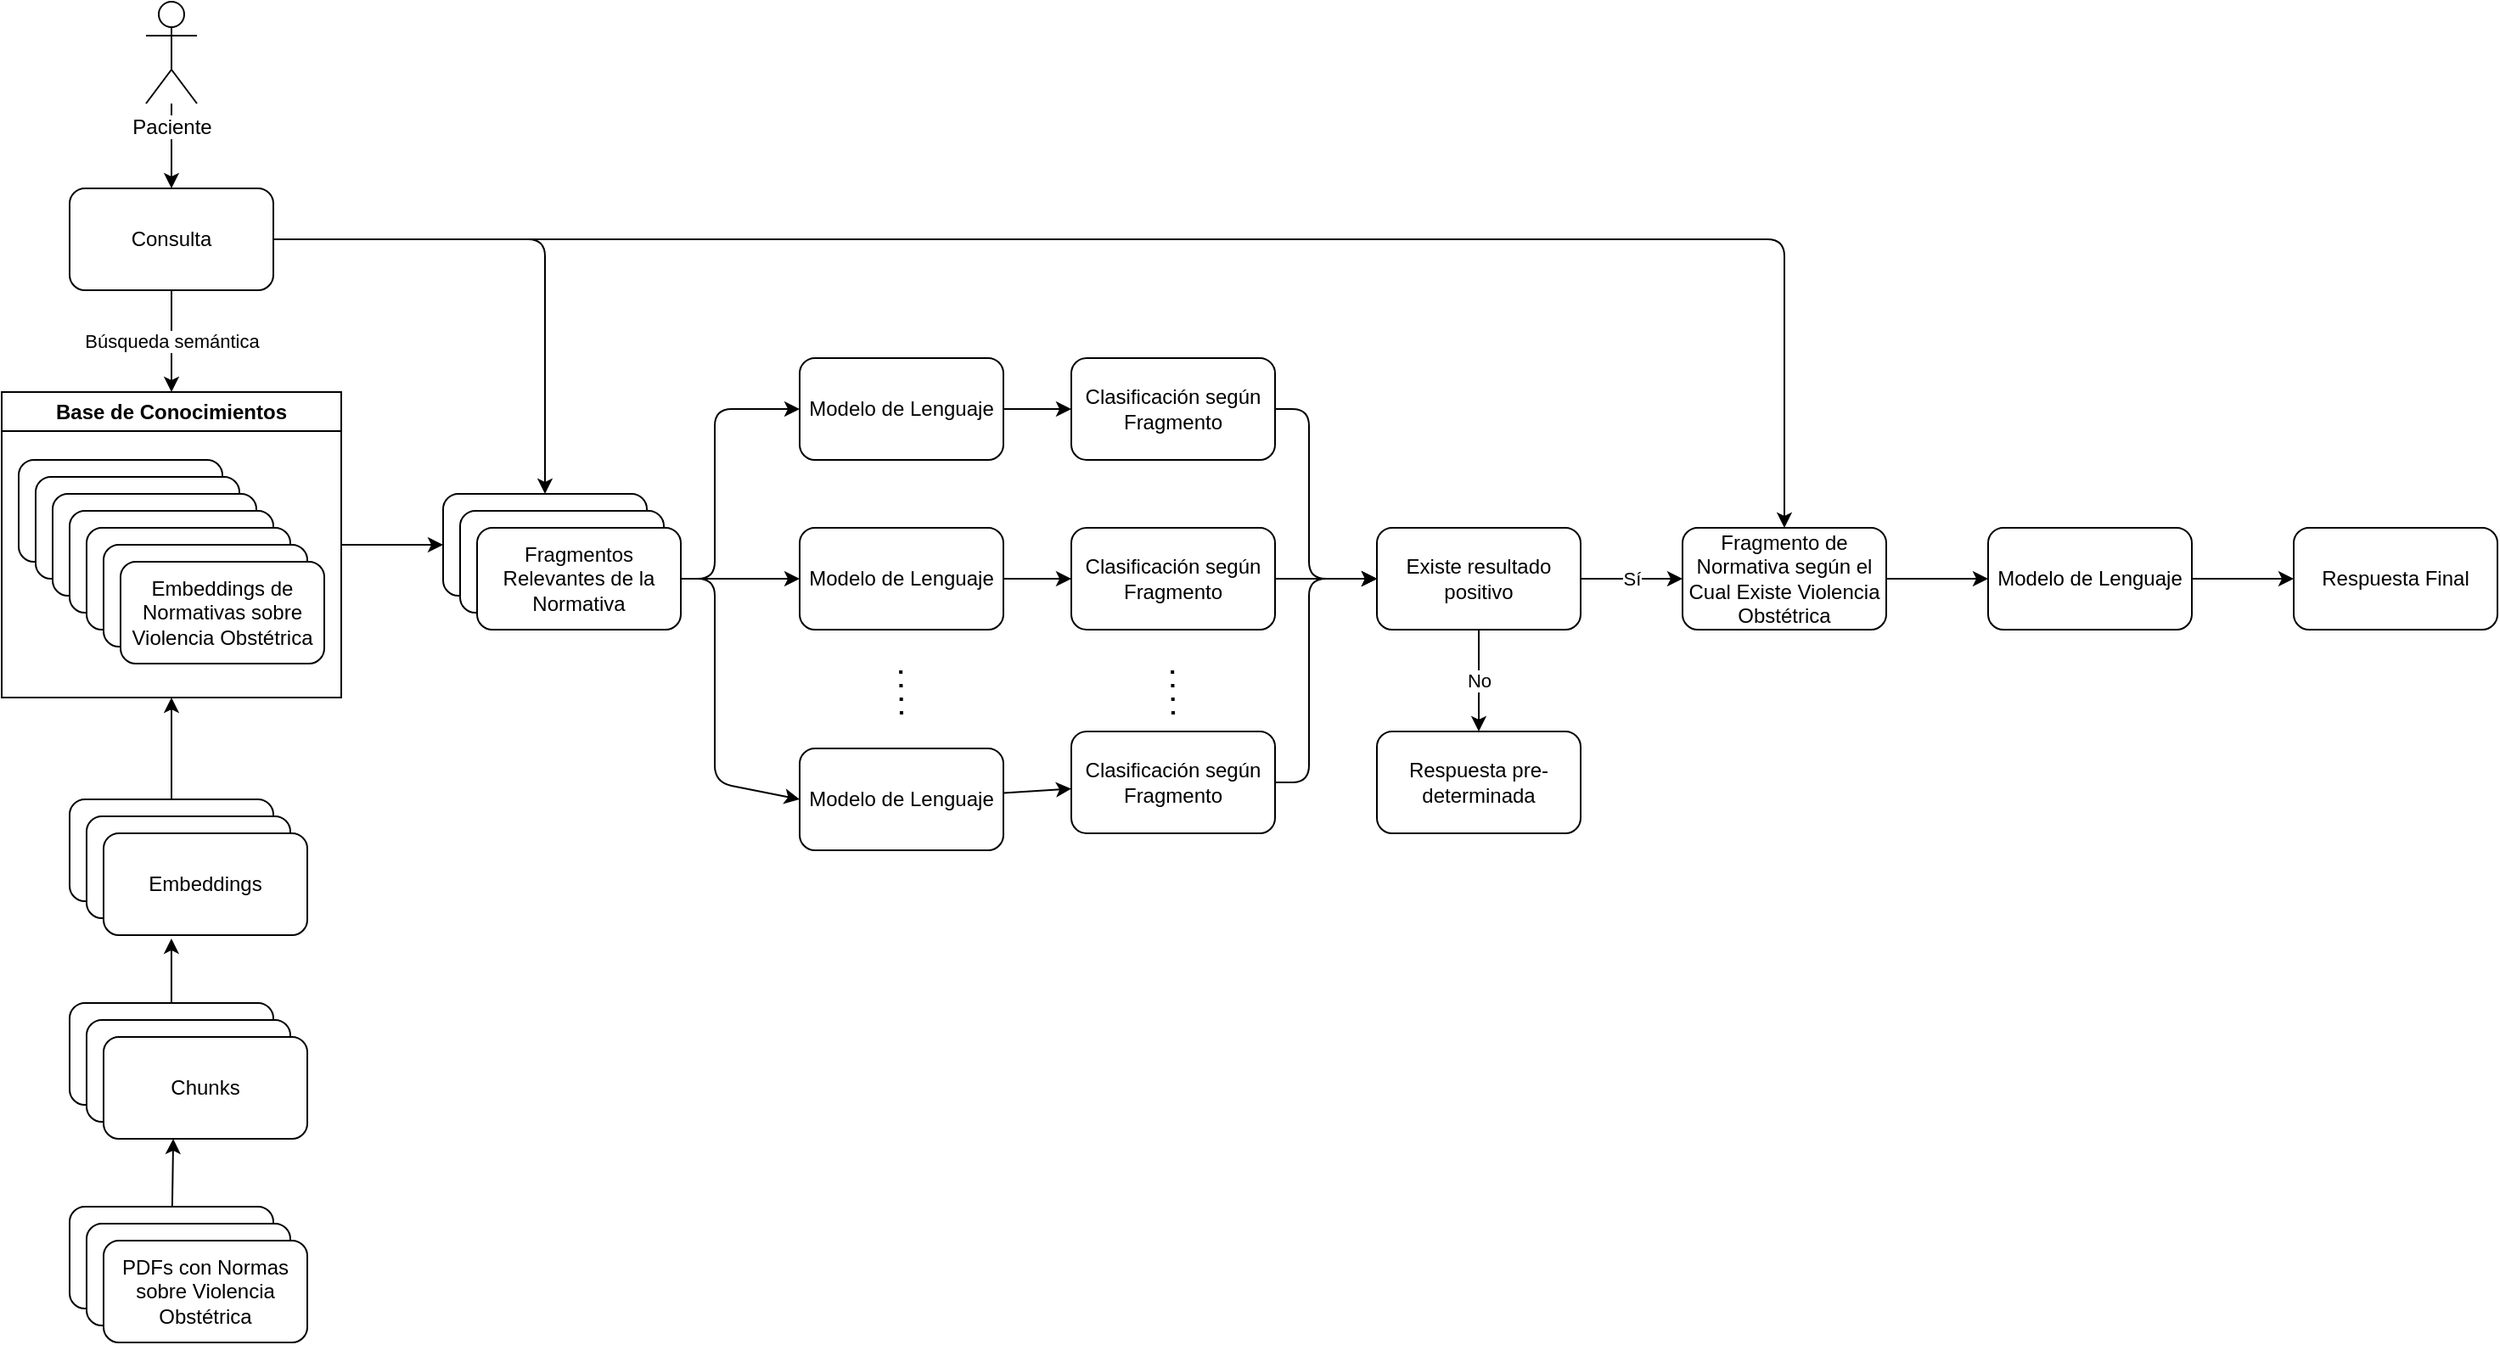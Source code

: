 <mxfile>
    <diagram id="bYSY1IP6hi8NdATCLnc_" name="Page-1">
        <mxGraphModel dx="810" dy="585" grid="1" gridSize="10" guides="1" tooltips="1" connect="1" arrows="1" fold="1" page="1" pageScale="1" pageWidth="850" pageHeight="1100" background="#ffffff" math="0" shadow="0">
            <root>
                <mxCell id="0"/>
                <mxCell id="1" parent="0"/>
                <mxCell id="3" value="" style="rounded=1;whiteSpace=wrap;html=1;fillColor=#FFFFFF;labelBackgroundColor=none;fontColor=#000000;strokeColor=#000000;" vertex="1" parent="1">
                    <mxGeometry x="290" y="340" width="120" height="60" as="geometry"/>
                </mxCell>
                <mxCell id="4" value="" style="rounded=1;whiteSpace=wrap;html=1;fillColor=#FFFFFF;labelBackgroundColor=none;fontColor=#000000;strokeColor=#000000;" vertex="1" parent="1">
                    <mxGeometry x="300" y="350" width="120" height="60" as="geometry"/>
                </mxCell>
                <mxCell id="50" style="edgeStyle=none;html=1;strokeColor=#000000;" edge="1" parent="1" source="7">
                    <mxGeometry relative="1" as="geometry">
                        <mxPoint x="840" y="390" as="targetPoint"/>
                        <Array as="points">
                            <mxPoint x="800" y="290"/>
                            <mxPoint x="800" y="390"/>
                        </Array>
                    </mxGeometry>
                </mxCell>
                <mxCell id="7" value="Clasificación según Fragmento" style="rounded=1;whiteSpace=wrap;html=1;fillColor=#FFFFFF;labelBackgroundColor=none;fontColor=#000000;strokeColor=#000000;" vertex="1" parent="1">
                    <mxGeometry x="660" y="260" width="120" height="60" as="geometry"/>
                </mxCell>
                <mxCell id="42" style="edgeStyle=none;html=1;entryX=0;entryY=0.5;entryDx=0;entryDy=0;strokeColor=#000000;" edge="1" parent="1" source="8" target="39">
                    <mxGeometry relative="1" as="geometry"/>
                </mxCell>
                <mxCell id="43" style="edgeStyle=none;html=1;exitX=1;exitY=0.5;exitDx=0;exitDy=0;entryX=0;entryY=0.5;entryDx=0;entryDy=0;strokeColor=#000000;" edge="1" parent="1" source="8" target="38">
                    <mxGeometry relative="1" as="geometry">
                        <Array as="points">
                            <mxPoint x="450" y="390"/>
                            <mxPoint x="450" y="290"/>
                        </Array>
                    </mxGeometry>
                </mxCell>
                <mxCell id="44" style="edgeStyle=none;html=1;exitX=1;exitY=0.5;exitDx=0;exitDy=0;entryX=0;entryY=0.5;entryDx=0;entryDy=0;strokeColor=#000000;" edge="1" parent="1" source="8" target="40">
                    <mxGeometry relative="1" as="geometry">
                        <Array as="points">
                            <mxPoint x="450" y="390"/>
                            <mxPoint x="450" y="510"/>
                        </Array>
                    </mxGeometry>
                </mxCell>
                <mxCell id="8" value="Fragmentos Relevantes de la Normativa" style="rounded=1;whiteSpace=wrap;html=1;fillColor=#FFFFFF;labelBackgroundColor=none;fontColor=#000000;strokeColor=#000000;" vertex="1" parent="1">
                    <mxGeometry x="310" y="360" width="120" height="60" as="geometry"/>
                </mxCell>
                <mxCell id="29" style="edgeStyle=none;html=1;entryX=0;entryY=0.5;entryDx=0;entryDy=0;strokeColor=#000000;" edge="1" parent="1" source="9" target="3">
                    <mxGeometry relative="1" as="geometry"/>
                </mxCell>
                <mxCell id="9" value="Base de Conocimientos&lt;br&gt;" style="swimlane;whiteSpace=wrap;html=1;fillColor=#FFFFFF;labelBackgroundColor=none;fontColor=#000000;strokeColor=#000000;" vertex="1" parent="1">
                    <mxGeometry x="30" y="280" width="200" height="180" as="geometry"/>
                </mxCell>
                <mxCell id="12" value="" style="rounded=1;whiteSpace=wrap;html=1;fillColor=#FFFFFF;labelBackgroundColor=none;fontColor=#000000;strokeColor=#000000;" vertex="1" parent="9">
                    <mxGeometry x="10" y="40" width="120" height="60" as="geometry"/>
                </mxCell>
                <mxCell id="13" value="" style="rounded=1;whiteSpace=wrap;html=1;fillColor=#FFFFFF;labelBackgroundColor=none;fontColor=#000000;strokeColor=#000000;" vertex="1" parent="1">
                    <mxGeometry x="50" y="330" width="120" height="60" as="geometry"/>
                </mxCell>
                <mxCell id="14" value="" style="rounded=1;whiteSpace=wrap;html=1;fillColor=#FFFFFF;labelBackgroundColor=none;fontColor=#000000;strokeColor=#000000;" vertex="1" parent="1">
                    <mxGeometry x="60" y="340" width="120" height="60" as="geometry"/>
                </mxCell>
                <mxCell id="15" value="" style="rounded=1;whiteSpace=wrap;html=1;fillColor=#FFFFFF;labelBackgroundColor=none;fontColor=#000000;strokeColor=#000000;" vertex="1" parent="1">
                    <mxGeometry x="70" y="350" width="120" height="60" as="geometry"/>
                </mxCell>
                <mxCell id="16" value="" style="rounded=1;whiteSpace=wrap;html=1;fillColor=#FFFFFF;labelBackgroundColor=none;fontColor=#000000;strokeColor=#000000;" vertex="1" parent="1">
                    <mxGeometry x="80" y="360" width="120" height="60" as="geometry"/>
                </mxCell>
                <mxCell id="17" value="" style="rounded=1;whiteSpace=wrap;html=1;fillColor=#FFFFFF;labelBackgroundColor=none;fontColor=#000000;strokeColor=#000000;" vertex="1" parent="1">
                    <mxGeometry x="90" y="370" width="120" height="60" as="geometry"/>
                </mxCell>
                <mxCell id="18" value="Embeddings de Normativas sobre Violencia Obstétrica" style="rounded=1;whiteSpace=wrap;html=1;fillColor=#FFFFFF;labelBackgroundColor=none;fontColor=#000000;strokeColor=#000000;" vertex="1" parent="1">
                    <mxGeometry x="100" y="380" width="120" height="60" as="geometry"/>
                </mxCell>
                <mxCell id="24" style="edgeStyle=none;html=1;strokeColor=#000000;" edge="1" parent="1" source="19" target="23">
                    <mxGeometry relative="1" as="geometry"/>
                </mxCell>
                <mxCell id="19" value="&lt;span style=&quot;background-color: rgb(255, 255, 255);&quot;&gt;Paciente&lt;/span&gt;" style="shape=umlActor;verticalLabelPosition=bottom;verticalAlign=top;html=1;outlineConnect=0;fillColor=#FFFFFF;labelBackgroundColor=none;fontColor=#000000;strokeColor=#000000;" vertex="1" parent="1">
                    <mxGeometry x="115" y="50" width="30" height="60" as="geometry"/>
                </mxCell>
                <mxCell id="25" style="edgeStyle=none;html=1;exitX=0.5;exitY=1;exitDx=0;exitDy=0;strokeColor=#000000;" edge="1" parent="1" source="23" target="9">
                    <mxGeometry relative="1" as="geometry"/>
                </mxCell>
                <mxCell id="28" value="Búsqueda semántica" style="edgeLabel;html=1;align=center;verticalAlign=middle;resizable=0;points=[];labelBackgroundColor=#FFFFFF;fontColor=#000000;" vertex="1" connectable="0" parent="25">
                    <mxGeometry x="-0.433" y="2" relative="1" as="geometry">
                        <mxPoint x="-2" y="13" as="offset"/>
                    </mxGeometry>
                </mxCell>
                <mxCell id="59" style="edgeStyle=none;html=1;entryX=0.5;entryY=0;entryDx=0;entryDy=0;strokeColor=#000000;" edge="1" parent="1" source="23" target="3">
                    <mxGeometry relative="1" as="geometry">
                        <mxPoint x="340" y="280" as="targetPoint"/>
                        <Array as="points">
                            <mxPoint x="350" y="190"/>
                        </Array>
                    </mxGeometry>
                </mxCell>
                <mxCell id="60" style="edgeStyle=none;html=1;entryX=0.5;entryY=0;entryDx=0;entryDy=0;strokeColor=#000000;" edge="1" parent="1" source="23" target="52">
                    <mxGeometry relative="1" as="geometry">
                        <mxPoint x="1128" y="190" as="targetPoint"/>
                        <Array as="points">
                            <mxPoint x="1080" y="190"/>
                        </Array>
                    </mxGeometry>
                </mxCell>
                <mxCell id="23" value="Consulta" style="rounded=1;whiteSpace=wrap;html=1;fillColor=#FFFFFF;labelBackgroundColor=none;fontColor=#000000;strokeColor=#000000;" vertex="1" parent="1">
                    <mxGeometry x="70" y="160" width="120" height="60" as="geometry"/>
                </mxCell>
                <mxCell id="49" style="edgeStyle=none;html=1;entryX=0;entryY=0.5;entryDx=0;entryDy=0;strokeColor=#000000;" edge="1" parent="1" source="33" target="48">
                    <mxGeometry relative="1" as="geometry"/>
                </mxCell>
                <mxCell id="33" value="Clasificación según Fragmento" style="rounded=1;whiteSpace=wrap;html=1;fillColor=#FFFFFF;labelBackgroundColor=none;fontColor=#000000;strokeColor=#000000;" vertex="1" parent="1">
                    <mxGeometry x="660" y="360" width="120" height="60" as="geometry"/>
                </mxCell>
                <mxCell id="51" style="edgeStyle=none;html=1;entryX=0;entryY=0.5;entryDx=0;entryDy=0;strokeColor=#000000;" edge="1" parent="1" source="34" target="48">
                    <mxGeometry relative="1" as="geometry">
                        <Array as="points">
                            <mxPoint x="800" y="510"/>
                            <mxPoint x="800" y="390"/>
                        </Array>
                    </mxGeometry>
                </mxCell>
                <mxCell id="34" value="Clasificación según Fragmento" style="rounded=1;whiteSpace=wrap;html=1;fillColor=#FFFFFF;labelBackgroundColor=none;fontColor=#000000;strokeColor=#000000;" vertex="1" parent="1">
                    <mxGeometry x="660" y="480" width="120" height="60" as="geometry"/>
                </mxCell>
                <mxCell id="36" value="" style="endArrow=none;dashed=1;html=1;dashPattern=1 3;strokeWidth=2;strokeColor=#000000;" edge="1" parent="1">
                    <mxGeometry width="50" height="50" relative="1" as="geometry">
                        <mxPoint x="720" y="470" as="sourcePoint"/>
                        <mxPoint x="719.5" y="440" as="targetPoint"/>
                    </mxGeometry>
                </mxCell>
                <mxCell id="45" value="" style="edgeStyle=none;html=1;strokeColor=#000000;" edge="1" parent="1" source="38" target="7">
                    <mxGeometry relative="1" as="geometry"/>
                </mxCell>
                <mxCell id="38" value="Modelo de Lenguaje" style="rounded=1;whiteSpace=wrap;html=1;fillColor=#FFFFFF;labelBackgroundColor=none;fontColor=#000000;strokeColor=#000000;" vertex="1" parent="1">
                    <mxGeometry x="500" y="260" width="120" height="60" as="geometry"/>
                </mxCell>
                <mxCell id="46" value="" style="edgeStyle=none;html=1;strokeColor=#000000;" edge="1" parent="1" source="39" target="33">
                    <mxGeometry relative="1" as="geometry"/>
                </mxCell>
                <mxCell id="39" value="Modelo de Lenguaje" style="rounded=1;whiteSpace=wrap;html=1;fillColor=#FFFFFF;labelBackgroundColor=none;fontColor=#000000;strokeColor=#000000;" vertex="1" parent="1">
                    <mxGeometry x="500" y="360" width="120" height="60" as="geometry"/>
                </mxCell>
                <mxCell id="47" value="" style="edgeStyle=none;html=1;strokeColor=#000000;" edge="1" parent="1" source="40" target="34">
                    <mxGeometry relative="1" as="geometry"/>
                </mxCell>
                <mxCell id="40" value="Modelo de Lenguaje" style="rounded=1;whiteSpace=wrap;html=1;fillColor=#FFFFFF;labelBackgroundColor=none;fontColor=#000000;strokeColor=#000000;" vertex="1" parent="1">
                    <mxGeometry x="500" y="490" width="120" height="60" as="geometry"/>
                </mxCell>
                <mxCell id="41" value="" style="endArrow=none;dashed=1;html=1;dashPattern=1 3;strokeWidth=2;strokeColor=#000000;" edge="1" parent="1">
                    <mxGeometry width="50" height="50" relative="1" as="geometry">
                        <mxPoint x="560" y="470" as="sourcePoint"/>
                        <mxPoint x="559.5" y="440" as="targetPoint"/>
                    </mxGeometry>
                </mxCell>
                <mxCell id="54" value="" style="edgeStyle=none;html=1;strokeColor=#000000;" edge="1" parent="1" source="48" target="53">
                    <mxGeometry relative="1" as="geometry"/>
                </mxCell>
                <mxCell id="56" value="No" style="edgeLabel;html=1;align=center;verticalAlign=middle;resizable=0;points=[];labelBackgroundColor=#FFFFFF;fontColor=#000000;" vertex="1" connectable="0" parent="54">
                    <mxGeometry x="-0.467" y="2" relative="1" as="geometry">
                        <mxPoint x="-2" y="14" as="offset"/>
                    </mxGeometry>
                </mxCell>
                <mxCell id="55" value="" style="edgeStyle=none;html=1;strokeColor=#000000;" edge="1" parent="1" source="48" target="52">
                    <mxGeometry relative="1" as="geometry"/>
                </mxCell>
                <mxCell id="58" value="Sí" style="edgeLabel;html=1;align=center;verticalAlign=middle;resizable=0;points=[];labelBackgroundColor=#FFFFFF;fontColor=#000000;" vertex="1" connectable="0" parent="55">
                    <mxGeometry x="-0.433" y="-1" relative="1" as="geometry">
                        <mxPoint x="13" y="-1" as="offset"/>
                    </mxGeometry>
                </mxCell>
                <mxCell id="48" value="Existe resultado positivo" style="rounded=1;whiteSpace=wrap;html=1;fillColor=#FFFFFF;labelBackgroundColor=none;fontColor=#000000;strokeColor=#000000;" vertex="1" parent="1">
                    <mxGeometry x="840" y="360" width="120" height="60" as="geometry"/>
                </mxCell>
                <mxCell id="61" style="edgeStyle=none;html=1;strokeColor=#000000;" edge="1" parent="1" source="52">
                    <mxGeometry relative="1" as="geometry">
                        <mxPoint x="1200" y="390" as="targetPoint"/>
                    </mxGeometry>
                </mxCell>
                <mxCell id="52" value="Fragmento de Normativa según el Cual Existe Violencia Obstétrica" style="rounded=1;whiteSpace=wrap;html=1;fillColor=#FFFFFF;labelBackgroundColor=none;fontColor=#000000;strokeColor=#000000;" vertex="1" parent="1">
                    <mxGeometry x="1020" y="360" width="120" height="60" as="geometry"/>
                </mxCell>
                <mxCell id="53" value="Respuesta pre-determinada" style="rounded=1;whiteSpace=wrap;html=1;fillColor=#FFFFFF;labelBackgroundColor=none;fontColor=#000000;strokeColor=#000000;" vertex="1" parent="1">
                    <mxGeometry x="840" y="480" width="120" height="60" as="geometry"/>
                </mxCell>
                <mxCell id="64" value="" style="edgeStyle=none;html=1;strokeColor=#000000;" edge="1" parent="1" source="62" target="63">
                    <mxGeometry relative="1" as="geometry"/>
                </mxCell>
                <mxCell id="62" value="Modelo de Lenguaje" style="rounded=1;whiteSpace=wrap;html=1;fillColor=#FFFFFF;labelBackgroundColor=none;fontColor=#000000;strokeColor=#000000;" vertex="1" parent="1">
                    <mxGeometry x="1200" y="360" width="120" height="60" as="geometry"/>
                </mxCell>
                <mxCell id="63" value="Respuesta Final" style="rounded=1;whiteSpace=wrap;html=1;fillColor=#FFFFFF;labelBackgroundColor=none;fontColor=#000000;strokeColor=#000000;" vertex="1" parent="1">
                    <mxGeometry x="1380" y="360" width="120" height="60" as="geometry"/>
                </mxCell>
                <mxCell id="71" value="" style="edgeStyle=none;html=1;strokeColor=#000000;fontColor=#000000;entryX=0.5;entryY=1;entryDx=0;entryDy=0;" edge="1" parent="1" source="65" target="9">
                    <mxGeometry relative="1" as="geometry"/>
                </mxCell>
                <mxCell id="65" value="" style="rounded=1;whiteSpace=wrap;html=1;labelBackgroundColor=#FFFFFF;strokeColor=#000000;fontColor=#000000;fillColor=#FFFFFF;" vertex="1" parent="1">
                    <mxGeometry x="70" y="520" width="120" height="60" as="geometry"/>
                </mxCell>
                <mxCell id="66" value="" style="rounded=1;whiteSpace=wrap;html=1;labelBackgroundColor=#FFFFFF;strokeColor=#000000;fontColor=#000000;fillColor=#FFFFFF;" vertex="1" parent="1">
                    <mxGeometry x="80" y="530" width="120" height="60" as="geometry"/>
                </mxCell>
                <mxCell id="67" value="Embeddings" style="rounded=1;whiteSpace=wrap;html=1;labelBackgroundColor=#FFFFFF;strokeColor=#000000;fontColor=#000000;fillColor=#FFFFFF;" vertex="1" parent="1">
                    <mxGeometry x="90" y="540" width="120" height="60" as="geometry"/>
                </mxCell>
                <mxCell id="78" style="edgeStyle=none;html=1;entryX=0.333;entryY=1.033;entryDx=0;entryDy=0;entryPerimeter=0;strokeColor=#000000;fontColor=#000000;" edge="1" parent="1" source="75" target="67">
                    <mxGeometry relative="1" as="geometry"/>
                </mxCell>
                <mxCell id="75" value="" style="rounded=1;whiteSpace=wrap;html=1;labelBackgroundColor=#FFFFFF;strokeColor=#000000;fontColor=#000000;fillColor=#FFFFFF;" vertex="1" parent="1">
                    <mxGeometry x="70" y="640" width="120" height="60" as="geometry"/>
                </mxCell>
                <mxCell id="76" value="" style="rounded=1;whiteSpace=wrap;html=1;labelBackgroundColor=#FFFFFF;strokeColor=#000000;fontColor=#000000;fillColor=#FFFFFF;" vertex="1" parent="1">
                    <mxGeometry x="80" y="650" width="120" height="60" as="geometry"/>
                </mxCell>
                <mxCell id="77" value="Chunks" style="rounded=1;whiteSpace=wrap;html=1;labelBackgroundColor=#FFFFFF;strokeColor=#000000;fontColor=#000000;fillColor=#FFFFFF;" vertex="1" parent="1">
                    <mxGeometry x="90" y="660" width="120" height="60" as="geometry"/>
                </mxCell>
                <mxCell id="82" value="" style="edgeStyle=none;html=1;strokeColor=#000000;fontColor=#000000;entryX=0.342;entryY=1;entryDx=0;entryDy=0;entryPerimeter=0;" edge="1" parent="1" source="79" target="77">
                    <mxGeometry relative="1" as="geometry">
                        <mxPoint x="140" y="730" as="targetPoint"/>
                    </mxGeometry>
                </mxCell>
                <mxCell id="79" value="" style="rounded=1;whiteSpace=wrap;html=1;labelBackgroundColor=#FFFFFF;strokeColor=#000000;fontColor=#000000;fillColor=#FFFFFF;" vertex="1" parent="1">
                    <mxGeometry x="70" y="760" width="120" height="60" as="geometry"/>
                </mxCell>
                <mxCell id="80" value="" style="rounded=1;whiteSpace=wrap;html=1;labelBackgroundColor=#FFFFFF;strokeColor=#000000;fontColor=#000000;fillColor=#FFFFFF;" vertex="1" parent="1">
                    <mxGeometry x="80" y="770" width="120" height="60" as="geometry"/>
                </mxCell>
                <mxCell id="81" value="PDFs con Normas sobre Violencia Obstétrica" style="rounded=1;whiteSpace=wrap;html=1;labelBackgroundColor=#FFFFFF;strokeColor=#000000;fontColor=#000000;fillColor=#FFFFFF;" vertex="1" parent="1">
                    <mxGeometry x="90" y="780" width="120" height="60" as="geometry"/>
                </mxCell>
            </root>
        </mxGraphModel>
    </diagram>
</mxfile>